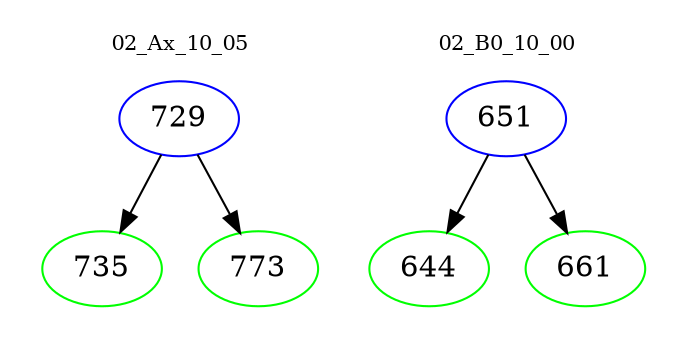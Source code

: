 digraph{
subgraph cluster_0 {
color = white
label = "02_Ax_10_05";
fontsize=10;
T0_729 [label="729", color="blue"]
T0_729 -> T0_735 [color="black"]
T0_735 [label="735", color="green"]
T0_729 -> T0_773 [color="black"]
T0_773 [label="773", color="green"]
}
subgraph cluster_1 {
color = white
label = "02_B0_10_00";
fontsize=10;
T1_651 [label="651", color="blue"]
T1_651 -> T1_644 [color="black"]
T1_644 [label="644", color="green"]
T1_651 -> T1_661 [color="black"]
T1_661 [label="661", color="green"]
}
}
